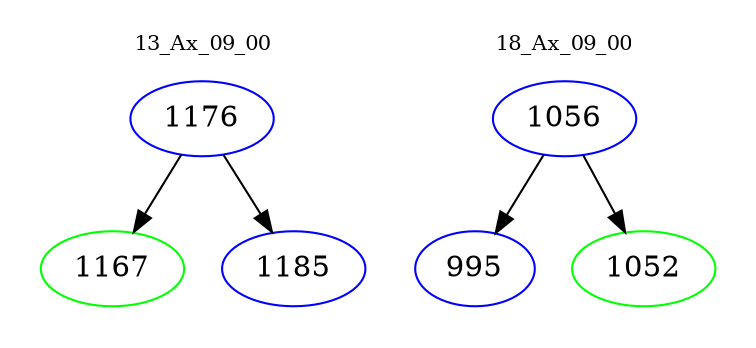 digraph{
subgraph cluster_0 {
color = white
label = "13_Ax_09_00";
fontsize=10;
T0_1176 [label="1176", color="blue"]
T0_1176 -> T0_1167 [color="black"]
T0_1167 [label="1167", color="green"]
T0_1176 -> T0_1185 [color="black"]
T0_1185 [label="1185", color="blue"]
}
subgraph cluster_1 {
color = white
label = "18_Ax_09_00";
fontsize=10;
T1_1056 [label="1056", color="blue"]
T1_1056 -> T1_995 [color="black"]
T1_995 [label="995", color="blue"]
T1_1056 -> T1_1052 [color="black"]
T1_1052 [label="1052", color="green"]
}
}

